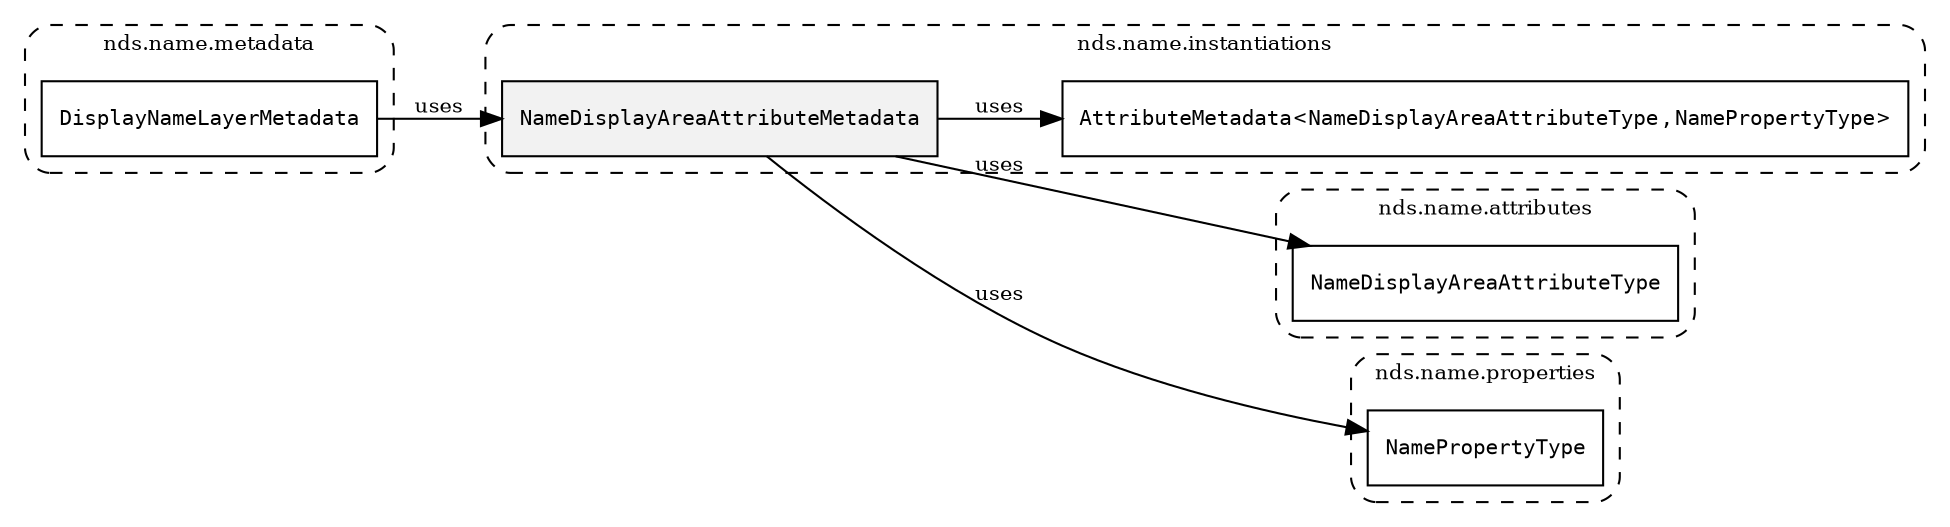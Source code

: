 /**
 * This dot file creates symbol collaboration diagram for NameDisplayAreaAttributeMetadata.
 */
digraph ZSERIO
{
    node [shape=box, fontsize=10];
    rankdir="LR";
    fontsize=10;
    tooltip="NameDisplayAreaAttributeMetadata collaboration diagram";

    subgraph "cluster_nds.name.instantiations"
    {
        style="dashed, rounded";
        label="nds.name.instantiations";
        tooltip="Package nds.name.instantiations";
        href="../../../content/packages/nds.name.instantiations.html#Package-nds-name-instantiations";
        target="_parent";

        "NameDisplayAreaAttributeMetadata" [style="filled", fillcolor="#0000000D", target="_parent", label=<<font face="monospace"><table align="center" border="0" cellspacing="0" cellpadding="0"><tr><td href="../../../content/packages/nds.name.instantiations.html#InstantiateType-NameDisplayAreaAttributeMetadata" title="InstantiateType defined in nds.name.instantiations">NameDisplayAreaAttributeMetadata</td></tr></table></font>>];
        "AttributeMetadata&lt;NameDisplayAreaAttributeType,NamePropertyType&gt;" [target="_parent", label=<<font face="monospace"><table align="center" border="0" cellspacing="0" cellpadding="0"><tr><td href="../../../content/packages/nds.core.attributemap.html#Structure-AttributeMetadata" title="Structure defined in nds.core.attributemap">AttributeMetadata</td><td>&lt;</td><td><table align="center" border="0" cellspacing="0" cellpadding="0"><tr><td href="../../../content/packages/nds.name.attributes.html#Enum-NameDisplayAreaAttributeType" title="Enum defined in nds.name.attributes">NameDisplayAreaAttributeType</td></tr></table></td><td>,</td><td><table align="center" border="0" cellspacing="0" cellpadding="0"><tr><td href="../../../content/packages/nds.name.properties.html#Structure-NamePropertyType" title="Structure defined in nds.name.properties">NamePropertyType</td></tr></table></td><td>&gt;</td></tr></table></font>>];
    }

    subgraph "cluster_nds.name.attributes"
    {
        style="dashed, rounded";
        label="nds.name.attributes";
        tooltip="Package nds.name.attributes";
        href="../../../content/packages/nds.name.attributes.html#Package-nds-name-attributes";
        target="_parent";

        "NameDisplayAreaAttributeType" [target="_parent", label=<<font face="monospace"><table align="center" border="0" cellspacing="0" cellpadding="0"><tr><td href="../../../content/packages/nds.name.attributes.html#Enum-NameDisplayAreaAttributeType" title="Enum defined in nds.name.attributes">NameDisplayAreaAttributeType</td></tr></table></font>>];
    }

    subgraph "cluster_nds.name.properties"
    {
        style="dashed, rounded";
        label="nds.name.properties";
        tooltip="Package nds.name.properties";
        href="../../../content/packages/nds.name.properties.html#Package-nds-name-properties";
        target="_parent";

        "NamePropertyType" [target="_parent", label=<<font face="monospace"><table align="center" border="0" cellspacing="0" cellpadding="0"><tr><td href="../../../content/packages/nds.name.properties.html#Structure-NamePropertyType" title="Structure defined in nds.name.properties">NamePropertyType</td></tr></table></font>>];
    }

    subgraph "cluster_nds.name.metadata"
    {
        style="dashed, rounded";
        label="nds.name.metadata";
        tooltip="Package nds.name.metadata";
        href="../../../content/packages/nds.name.metadata.html#Package-nds-name-metadata";
        target="_parent";

        "DisplayNameLayerMetadata" [target="_parent", label=<<font face="monospace"><table align="center" border="0" cellspacing="0" cellpadding="0"><tr><td href="../../../content/packages/nds.name.metadata.html#Structure-DisplayNameLayerMetadata" title="Structure defined in nds.name.metadata">DisplayNameLayerMetadata</td></tr></table></font>>];
    }

    "NameDisplayAreaAttributeMetadata" -> "AttributeMetadata&lt;NameDisplayAreaAttributeType,NamePropertyType&gt;" [label="uses", fontsize=10];
    "NameDisplayAreaAttributeMetadata" -> "NameDisplayAreaAttributeType" [label="uses", fontsize=10];
    "NameDisplayAreaAttributeMetadata" -> "NamePropertyType" [label="uses", fontsize=10];
    "DisplayNameLayerMetadata" -> "NameDisplayAreaAttributeMetadata" [label="uses", fontsize=10];
}
